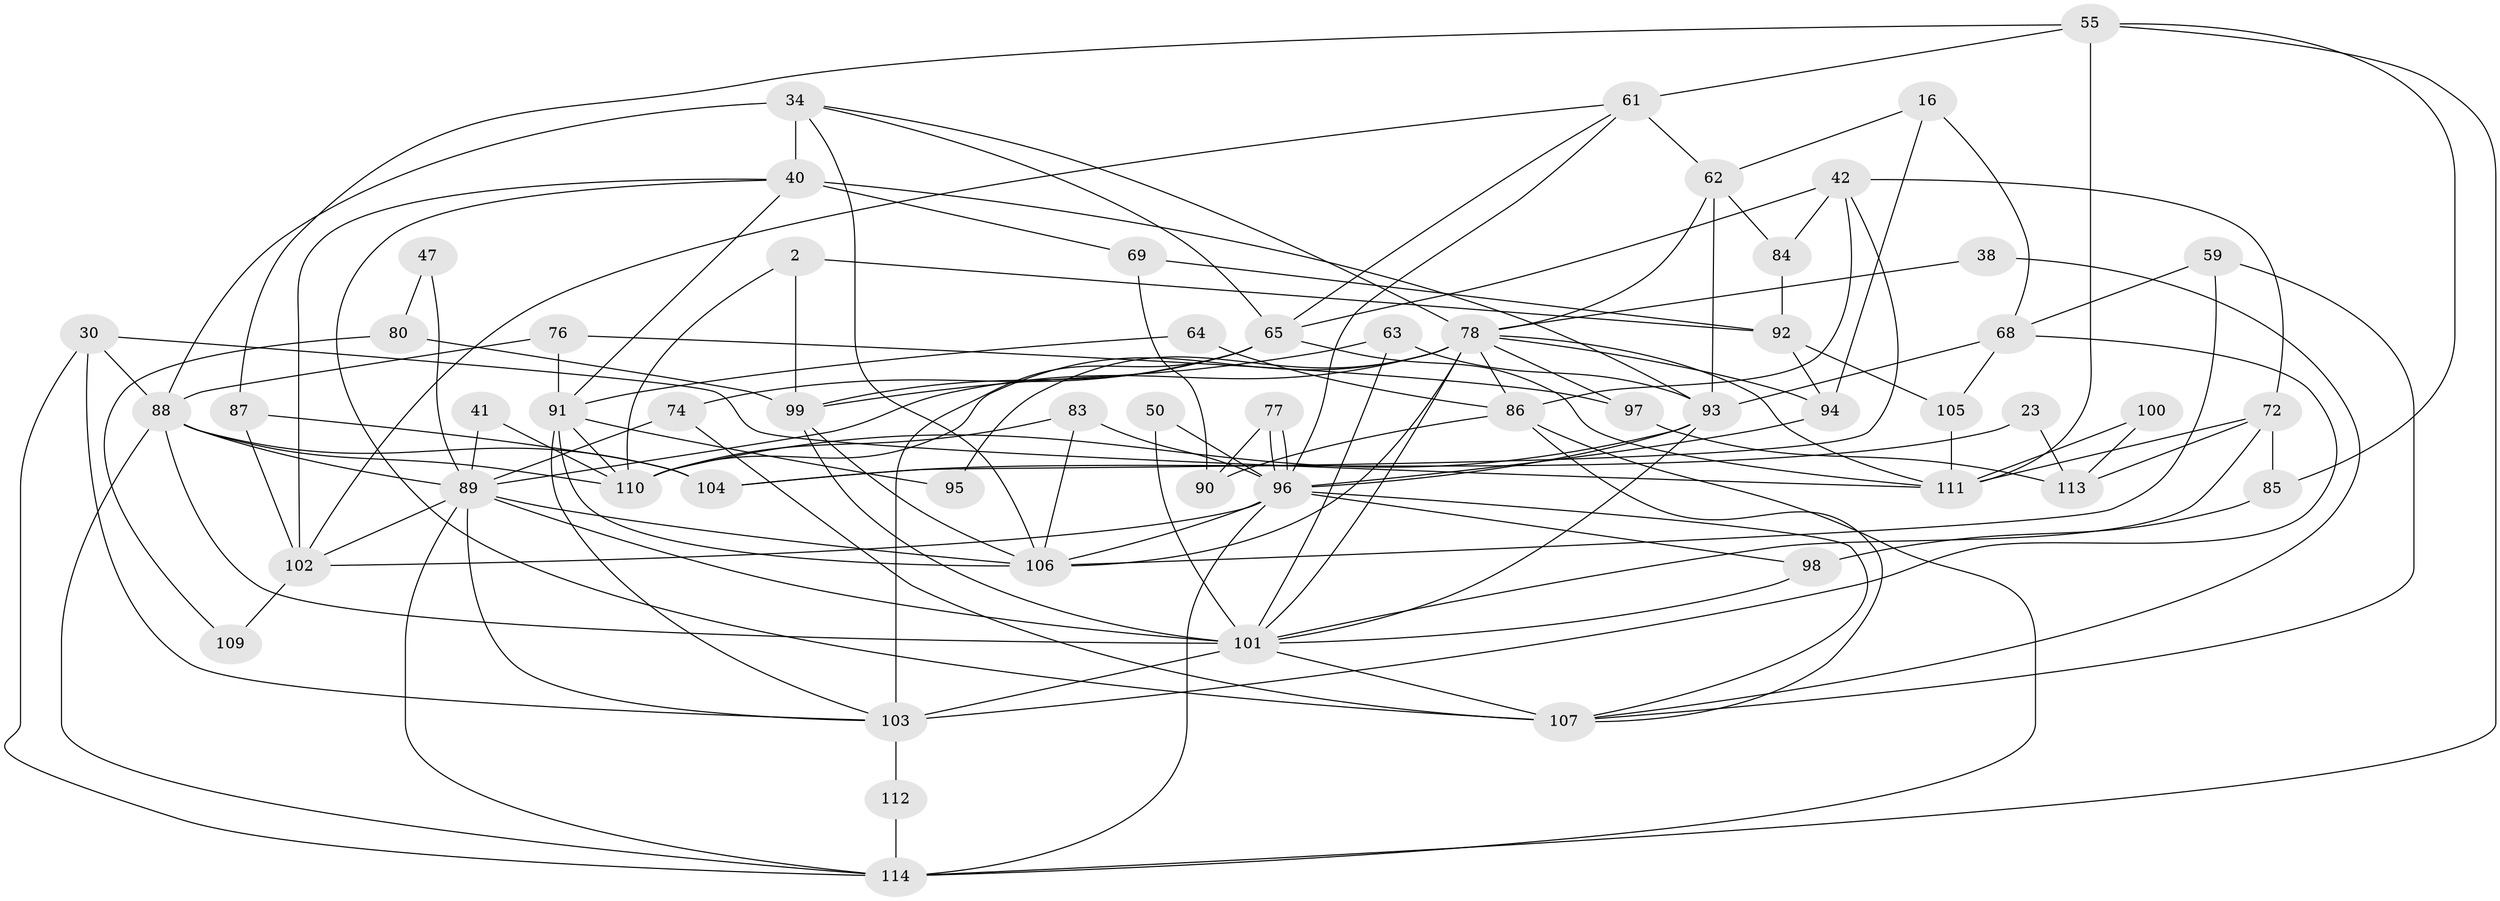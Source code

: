 // original degree distribution, {4: 0.24561403508771928, 3: 0.23684210526315788, 6: 0.12280701754385964, 2: 0.17543859649122806, 5: 0.17543859649122806, 7: 0.02631578947368421, 10: 0.008771929824561403, 8: 0.008771929824561403}
// Generated by graph-tools (version 1.1) at 2025/50/03/09/25 04:50:55]
// undirected, 57 vertices, 134 edges
graph export_dot {
graph [start="1"]
  node [color=gray90,style=filled];
  2;
  16;
  23;
  30;
  34 [super="+27+28"];
  38;
  40 [super="+4"];
  41 [super="+36"];
  42;
  47;
  50;
  55 [super="+29"];
  59 [super="+49"];
  61;
  62;
  63 [super="+35"];
  64;
  65 [super="+57"];
  68;
  69;
  72;
  74 [super="+12"];
  76;
  77;
  78 [super="+25+44"];
  80;
  83;
  84;
  85 [super="+46"];
  86;
  87 [super="+18"];
  88 [super="+21"];
  89 [super="+5+31"];
  90;
  91 [super="+51"];
  92;
  93 [super="+7+58"];
  94 [super="+79"];
  95;
  96 [super="+20+13+70"];
  97;
  98;
  99 [super="+24+67"];
  100;
  101 [super="+48+66+53"];
  102 [super="+71"];
  103 [super="+8+22+73"];
  104;
  105 [super="+37"];
  106 [super="+75"];
  107 [super="+56"];
  109;
  110 [super="+82"];
  111 [super="+14+54+81"];
  112;
  113;
  114 [super="+45+108"];
  2 -- 110;
  2 -- 92;
  2 -- 99;
  16 -- 62;
  16 -- 68;
  16 -- 94;
  23 -- 104;
  23 -- 113;
  30 -- 88;
  30 -- 114;
  30 -- 111;
  30 -- 103;
  34 -- 88;
  34 -- 40 [weight=3];
  34 -- 65;
  34 -- 106;
  34 -- 78;
  38 -- 107;
  38 -- 78;
  40 -- 91 [weight=2];
  40 -- 69;
  40 -- 102;
  40 -- 93 [weight=2];
  40 -- 107;
  41 -- 110 [weight=2];
  41 -- 89;
  42 -- 65;
  42 -- 72;
  42 -- 84;
  42 -- 86;
  42 -- 104;
  47 -- 80;
  47 -- 89;
  50 -- 96;
  50 -- 101;
  55 -- 61 [weight=2];
  55 -- 85 [weight=2];
  55 -- 87;
  55 -- 114 [weight=2];
  55 -- 111 [weight=2];
  59 -- 68;
  59 -- 107;
  59 -- 106 [weight=2];
  61 -- 65;
  61 -- 62;
  61 -- 96;
  61 -- 102;
  62 -- 93;
  62 -- 84;
  62 -- 78;
  63 -- 93 [weight=2];
  63 -- 99 [weight=3];
  63 -- 101;
  64 -- 86;
  64 -- 91;
  65 -- 103 [weight=2];
  65 -- 74;
  65 -- 111;
  65 -- 99;
  68 -- 105 [weight=2];
  68 -- 93;
  68 -- 103;
  69 -- 92;
  69 -- 90;
  72 -- 85;
  72 -- 113;
  72 -- 101;
  72 -- 111;
  74 -- 89;
  74 -- 107;
  76 -- 97;
  76 -- 91;
  76 -- 88;
  77 -- 96;
  77 -- 96;
  77 -- 90;
  78 -- 89;
  78 -- 97;
  78 -- 101 [weight=2];
  78 -- 111 [weight=2];
  78 -- 106;
  78 -- 110;
  78 -- 86;
  78 -- 94;
  78 -- 95;
  80 -- 109;
  80 -- 99 [weight=2];
  83 -- 110;
  83 -- 106;
  83 -- 96;
  84 -- 92;
  85 -- 98;
  86 -- 90;
  86 -- 107;
  86 -- 114;
  87 -- 104;
  87 -- 102 [weight=2];
  88 -- 101 [weight=4];
  88 -- 89;
  88 -- 114;
  88 -- 104;
  88 -- 110;
  89 -- 114 [weight=3];
  89 -- 106;
  89 -- 103;
  89 -- 101;
  89 -- 102;
  91 -- 106 [weight=2];
  91 -- 110 [weight=2];
  91 -- 95;
  91 -- 103 [weight=2];
  92 -- 94 [weight=2];
  92 -- 105;
  93 -- 110;
  93 -- 101 [weight=2];
  93 -- 96;
  94 -- 96;
  96 -- 106;
  96 -- 98;
  96 -- 102 [weight=2];
  96 -- 114 [weight=2];
  96 -- 107;
  97 -- 113;
  98 -- 101;
  99 -- 106;
  99 -- 101;
  100 -- 113;
  100 -- 111;
  101 -- 103 [weight=3];
  101 -- 107 [weight=2];
  102 -- 109;
  103 -- 112;
  105 -- 111;
  112 -- 114;
}
